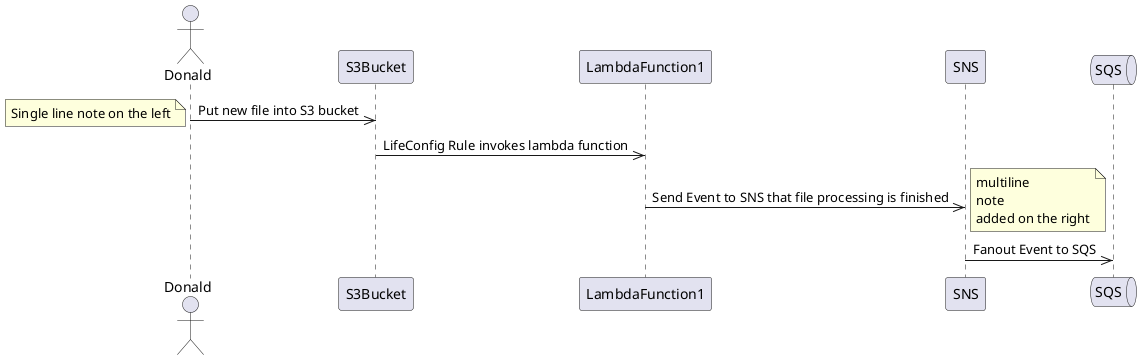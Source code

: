 @startuml
actor Donald
    participant S3Bucket
    participant LambdaFunction1
    participant SNS
    queue SQS

    Donald->>S3Bucket: Put new file into S3 bucket
    note left: Single line note on the left
    S3Bucket->>LambdaFunction1: LifeConfig Rule invokes lambda function
    LambdaFunction1->>SNS: Send Event to SNS that file processing is finished
    note right
    multiline
    note
    added on the right
    end note
    SNS->>SQS: Fanout Event to SQS
@enduml